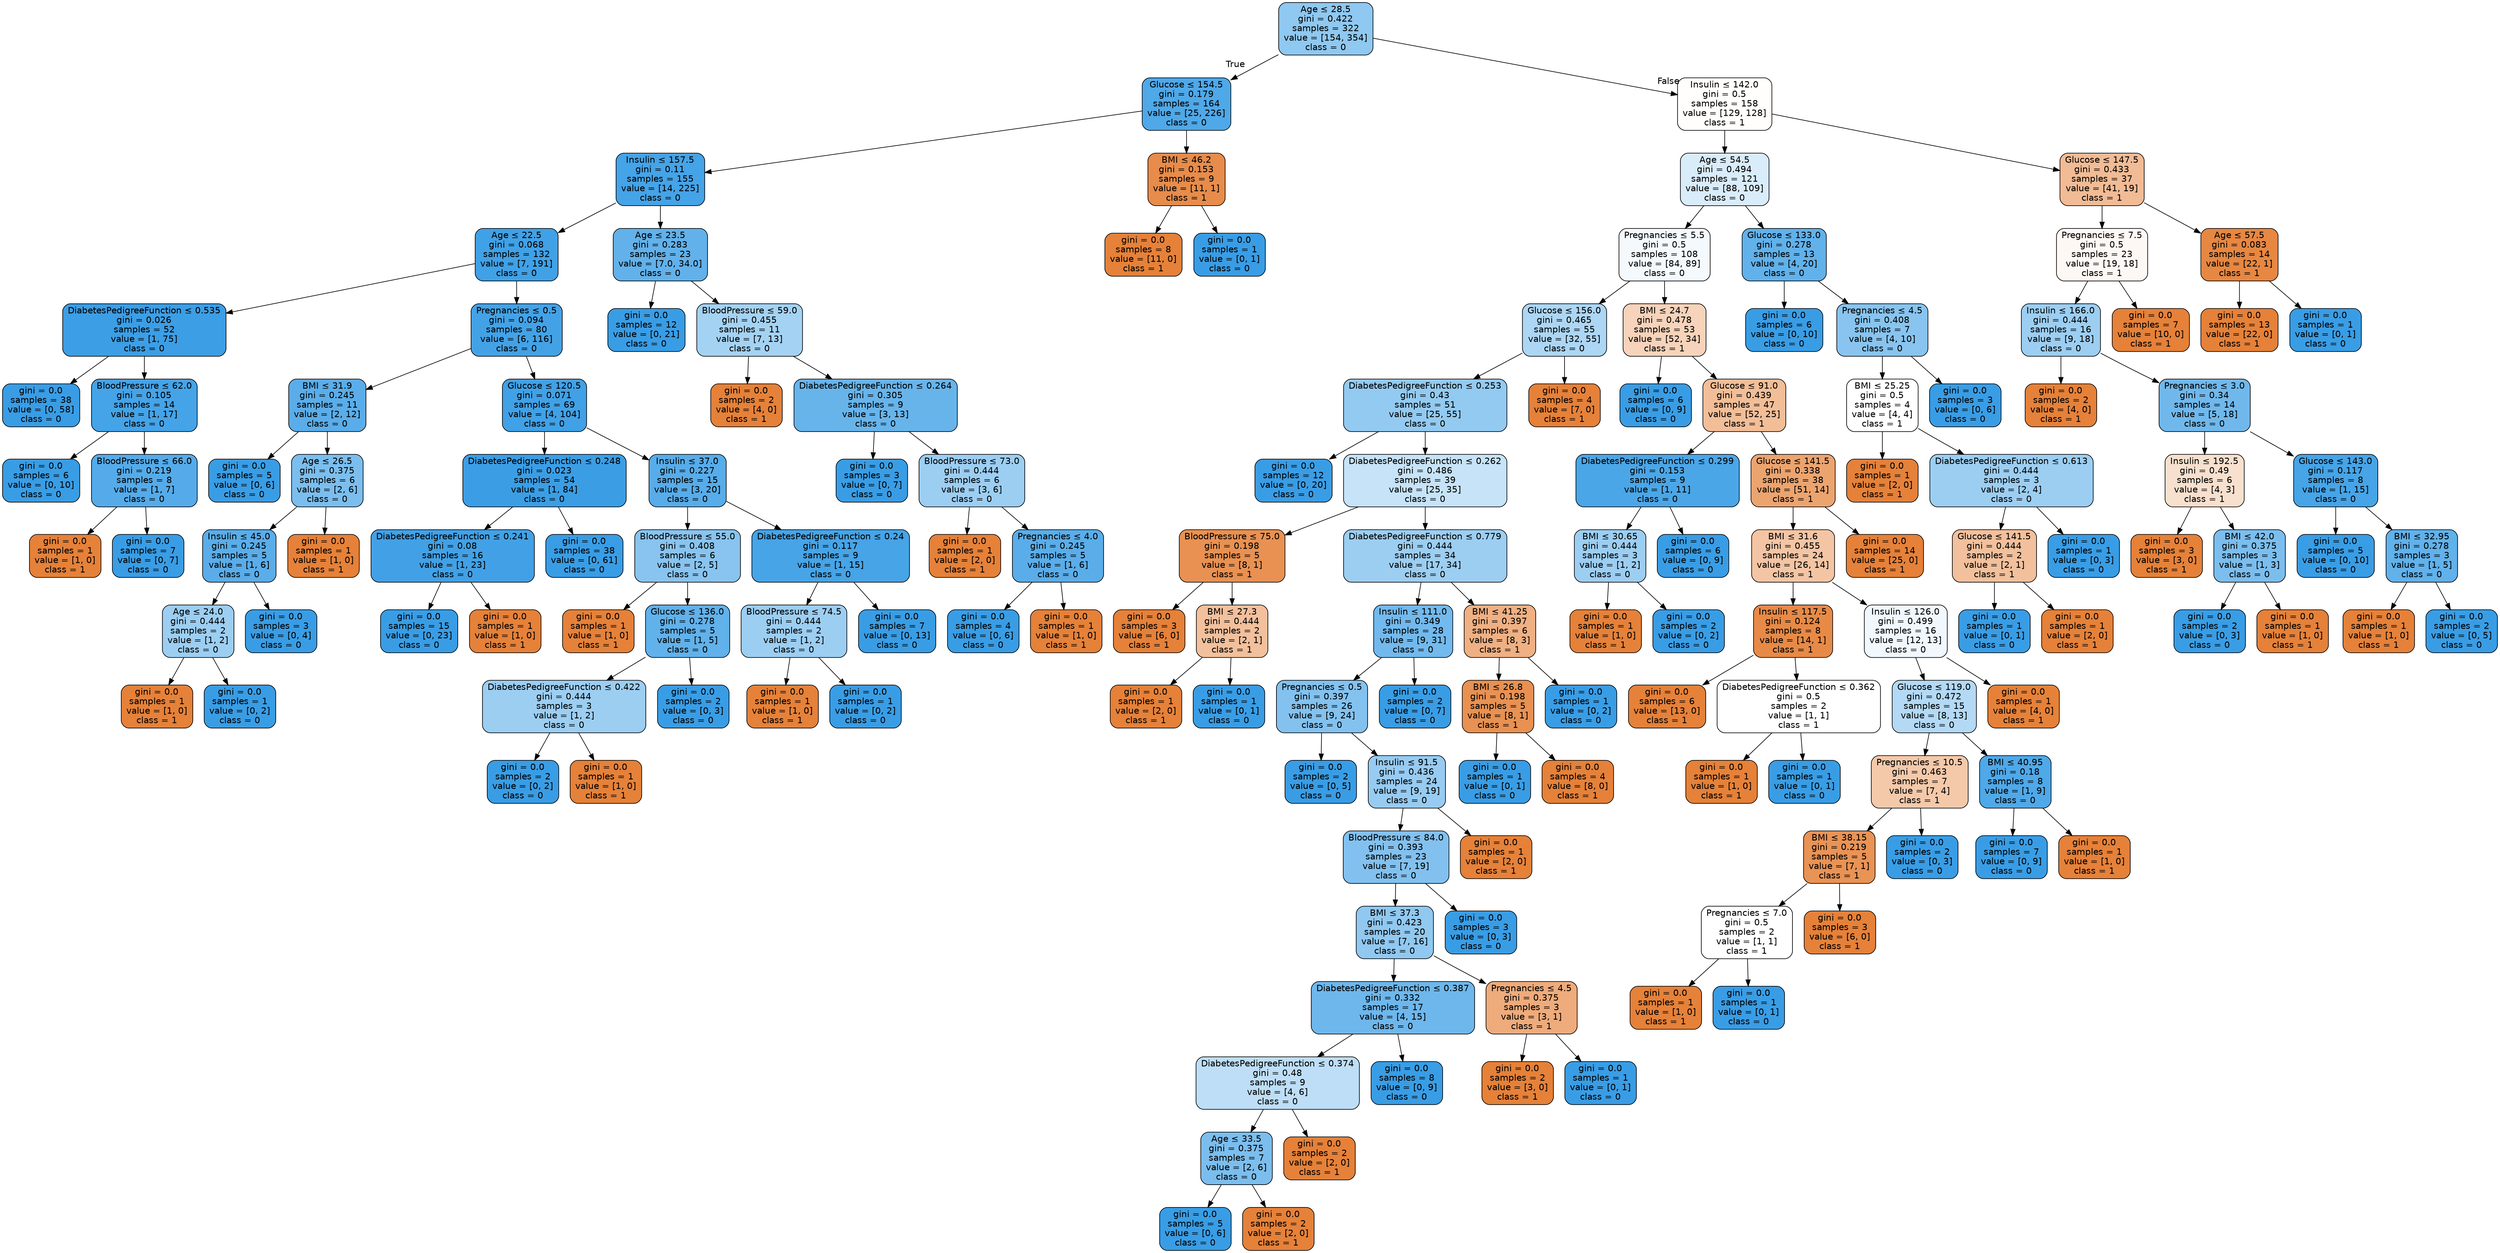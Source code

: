 digraph Tree {
node [shape=box, style="filled, rounded", color="black", fontname="helvetica"] ;
edge [fontname="helvetica"] ;
0 [label=<Age &le; 28.5<br/>gini = 0.422<br/>samples = 322<br/>value = [154, 354]<br/>class = 0>, fillcolor="#8fc8f0"] ;
1 [label=<Glucose &le; 154.5<br/>gini = 0.179<br/>samples = 164<br/>value = [25, 226]<br/>class = 0>, fillcolor="#4fa8e8"] ;
0 -> 1 [labeldistance=2.5, labelangle=45, headlabel="True"] ;
2 [label=<Insulin &le; 157.5<br/>gini = 0.11<br/>samples = 155<br/>value = [14, 225]<br/>class = 0>, fillcolor="#45a3e7"] ;
1 -> 2 ;
3 [label=<Age &le; 22.5<br/>gini = 0.068<br/>samples = 132<br/>value = [7, 191]<br/>class = 0>, fillcolor="#40a1e6"] ;
2 -> 3 ;
4 [label=<DiabetesPedigreeFunction &le; 0.535<br/>gini = 0.026<br/>samples = 52<br/>value = [1, 75]<br/>class = 0>, fillcolor="#3c9ee5"] ;
3 -> 4 ;
5 [label=<gini = 0.0<br/>samples = 38<br/>value = [0, 58]<br/>class = 0>, fillcolor="#399de5"] ;
4 -> 5 ;
6 [label=<BloodPressure &le; 62.0<br/>gini = 0.105<br/>samples = 14<br/>value = [1, 17]<br/>class = 0>, fillcolor="#45a3e7"] ;
4 -> 6 ;
7 [label=<gini = 0.0<br/>samples = 6<br/>value = [0, 10]<br/>class = 0>, fillcolor="#399de5"] ;
6 -> 7 ;
8 [label=<BloodPressure &le; 66.0<br/>gini = 0.219<br/>samples = 8<br/>value = [1, 7]<br/>class = 0>, fillcolor="#55abe9"] ;
6 -> 8 ;
9 [label=<gini = 0.0<br/>samples = 1<br/>value = [1, 0]<br/>class = 1>, fillcolor="#e58139"] ;
8 -> 9 ;
10 [label=<gini = 0.0<br/>samples = 7<br/>value = [0, 7]<br/>class = 0>, fillcolor="#399de5"] ;
8 -> 10 ;
11 [label=<Pregnancies &le; 0.5<br/>gini = 0.094<br/>samples = 80<br/>value = [6, 116]<br/>class = 0>, fillcolor="#43a2e6"] ;
3 -> 11 ;
12 [label=<BMI &le; 31.9<br/>gini = 0.245<br/>samples = 11<br/>value = [2, 12]<br/>class = 0>, fillcolor="#5aade9"] ;
11 -> 12 ;
13 [label=<gini = 0.0<br/>samples = 5<br/>value = [0, 6]<br/>class = 0>, fillcolor="#399de5"] ;
12 -> 13 ;
14 [label=<Age &le; 26.5<br/>gini = 0.375<br/>samples = 6<br/>value = [2, 6]<br/>class = 0>, fillcolor="#7bbeee"] ;
12 -> 14 ;
15 [label=<Insulin &le; 45.0<br/>gini = 0.245<br/>samples = 5<br/>value = [1, 6]<br/>class = 0>, fillcolor="#5aade9"] ;
14 -> 15 ;
16 [label=<Age &le; 24.0<br/>gini = 0.444<br/>samples = 2<br/>value = [1, 2]<br/>class = 0>, fillcolor="#9ccef2"] ;
15 -> 16 ;
17 [label=<gini = 0.0<br/>samples = 1<br/>value = [1, 0]<br/>class = 1>, fillcolor="#e58139"] ;
16 -> 17 ;
18 [label=<gini = 0.0<br/>samples = 1<br/>value = [0, 2]<br/>class = 0>, fillcolor="#399de5"] ;
16 -> 18 ;
19 [label=<gini = 0.0<br/>samples = 3<br/>value = [0, 4]<br/>class = 0>, fillcolor="#399de5"] ;
15 -> 19 ;
20 [label=<gini = 0.0<br/>samples = 1<br/>value = [1, 0]<br/>class = 1>, fillcolor="#e58139"] ;
14 -> 20 ;
21 [label=<Glucose &le; 120.5<br/>gini = 0.071<br/>samples = 69<br/>value = [4, 104]<br/>class = 0>, fillcolor="#41a1e6"] ;
11 -> 21 ;
22 [label=<DiabetesPedigreeFunction &le; 0.248<br/>gini = 0.023<br/>samples = 54<br/>value = [1, 84]<br/>class = 0>, fillcolor="#3b9ee5"] ;
21 -> 22 ;
23 [label=<DiabetesPedigreeFunction &le; 0.241<br/>gini = 0.08<br/>samples = 16<br/>value = [1, 23]<br/>class = 0>, fillcolor="#42a1e6"] ;
22 -> 23 ;
24 [label=<gini = 0.0<br/>samples = 15<br/>value = [0, 23]<br/>class = 0>, fillcolor="#399de5"] ;
23 -> 24 ;
25 [label=<gini = 0.0<br/>samples = 1<br/>value = [1, 0]<br/>class = 1>, fillcolor="#e58139"] ;
23 -> 25 ;
26 [label=<gini = 0.0<br/>samples = 38<br/>value = [0, 61]<br/>class = 0>, fillcolor="#399de5"] ;
22 -> 26 ;
27 [label=<Insulin &le; 37.0<br/>gini = 0.227<br/>samples = 15<br/>value = [3, 20]<br/>class = 0>, fillcolor="#57ace9"] ;
21 -> 27 ;
28 [label=<BloodPressure &le; 55.0<br/>gini = 0.408<br/>samples = 6<br/>value = [2, 5]<br/>class = 0>, fillcolor="#88c4ef"] ;
27 -> 28 ;
29 [label=<gini = 0.0<br/>samples = 1<br/>value = [1, 0]<br/>class = 1>, fillcolor="#e58139"] ;
28 -> 29 ;
30 [label=<Glucose &le; 136.0<br/>gini = 0.278<br/>samples = 5<br/>value = [1, 5]<br/>class = 0>, fillcolor="#61b1ea"] ;
28 -> 30 ;
31 [label=<DiabetesPedigreeFunction &le; 0.422<br/>gini = 0.444<br/>samples = 3<br/>value = [1, 2]<br/>class = 0>, fillcolor="#9ccef2"] ;
30 -> 31 ;
32 [label=<gini = 0.0<br/>samples = 2<br/>value = [0, 2]<br/>class = 0>, fillcolor="#399de5"] ;
31 -> 32 ;
33 [label=<gini = 0.0<br/>samples = 1<br/>value = [1, 0]<br/>class = 1>, fillcolor="#e58139"] ;
31 -> 33 ;
34 [label=<gini = 0.0<br/>samples = 2<br/>value = [0, 3]<br/>class = 0>, fillcolor="#399de5"] ;
30 -> 34 ;
35 [label=<DiabetesPedigreeFunction &le; 0.24<br/>gini = 0.117<br/>samples = 9<br/>value = [1, 15]<br/>class = 0>, fillcolor="#46a4e7"] ;
27 -> 35 ;
36 [label=<BloodPressure &le; 74.5<br/>gini = 0.444<br/>samples = 2<br/>value = [1, 2]<br/>class = 0>, fillcolor="#9ccef2"] ;
35 -> 36 ;
37 [label=<gini = 0.0<br/>samples = 1<br/>value = [1, 0]<br/>class = 1>, fillcolor="#e58139"] ;
36 -> 37 ;
38 [label=<gini = 0.0<br/>samples = 1<br/>value = [0, 2]<br/>class = 0>, fillcolor="#399de5"] ;
36 -> 38 ;
39 [label=<gini = 0.0<br/>samples = 7<br/>value = [0, 13]<br/>class = 0>, fillcolor="#399de5"] ;
35 -> 39 ;
40 [label=<Age &le; 23.5<br/>gini = 0.283<br/>samples = 23<br/>value = [7.0, 34.0]<br/>class = 0>, fillcolor="#62b1ea"] ;
2 -> 40 ;
41 [label=<gini = 0.0<br/>samples = 12<br/>value = [0, 21]<br/>class = 0>, fillcolor="#399de5"] ;
40 -> 41 ;
42 [label=<BloodPressure &le; 59.0<br/>gini = 0.455<br/>samples = 11<br/>value = [7, 13]<br/>class = 0>, fillcolor="#a4d2f3"] ;
40 -> 42 ;
43 [label=<gini = 0.0<br/>samples = 2<br/>value = [4, 0]<br/>class = 1>, fillcolor="#e58139"] ;
42 -> 43 ;
44 [label=<DiabetesPedigreeFunction &le; 0.264<br/>gini = 0.305<br/>samples = 9<br/>value = [3, 13]<br/>class = 0>, fillcolor="#67b4eb"] ;
42 -> 44 ;
45 [label=<gini = 0.0<br/>samples = 3<br/>value = [0, 7]<br/>class = 0>, fillcolor="#399de5"] ;
44 -> 45 ;
46 [label=<BloodPressure &le; 73.0<br/>gini = 0.444<br/>samples = 6<br/>value = [3, 6]<br/>class = 0>, fillcolor="#9ccef2"] ;
44 -> 46 ;
47 [label=<gini = 0.0<br/>samples = 1<br/>value = [2, 0]<br/>class = 1>, fillcolor="#e58139"] ;
46 -> 47 ;
48 [label=<Pregnancies &le; 4.0<br/>gini = 0.245<br/>samples = 5<br/>value = [1, 6]<br/>class = 0>, fillcolor="#5aade9"] ;
46 -> 48 ;
49 [label=<gini = 0.0<br/>samples = 4<br/>value = [0, 6]<br/>class = 0>, fillcolor="#399de5"] ;
48 -> 49 ;
50 [label=<gini = 0.0<br/>samples = 1<br/>value = [1, 0]<br/>class = 1>, fillcolor="#e58139"] ;
48 -> 50 ;
51 [label=<BMI &le; 46.2<br/>gini = 0.153<br/>samples = 9<br/>value = [11, 1]<br/>class = 1>, fillcolor="#e78c4b"] ;
1 -> 51 ;
52 [label=<gini = 0.0<br/>samples = 8<br/>value = [11, 0]<br/>class = 1>, fillcolor="#e58139"] ;
51 -> 52 ;
53 [label=<gini = 0.0<br/>samples = 1<br/>value = [0, 1]<br/>class = 0>, fillcolor="#399de5"] ;
51 -> 53 ;
54 [label=<Insulin &le; 142.0<br/>gini = 0.5<br/>samples = 158<br/>value = [129, 128]<br/>class = 1>, fillcolor="#fffefd"] ;
0 -> 54 [labeldistance=2.5, labelangle=-45, headlabel="False"] ;
55 [label=<Age &le; 54.5<br/>gini = 0.494<br/>samples = 121<br/>value = [88, 109]<br/>class = 0>, fillcolor="#d9ecfa"] ;
54 -> 55 ;
56 [label=<Pregnancies &le; 5.5<br/>gini = 0.5<br/>samples = 108<br/>value = [84, 89]<br/>class = 0>, fillcolor="#f4f9fe"] ;
55 -> 56 ;
57 [label=<Glucose &le; 156.0<br/>gini = 0.465<br/>samples = 55<br/>value = [32, 55]<br/>class = 0>, fillcolor="#acd6f4"] ;
56 -> 57 ;
58 [label=<DiabetesPedigreeFunction &le; 0.253<br/>gini = 0.43<br/>samples = 51<br/>value = [25, 55]<br/>class = 0>, fillcolor="#93caf1"] ;
57 -> 58 ;
59 [label=<gini = 0.0<br/>samples = 12<br/>value = [0, 20]<br/>class = 0>, fillcolor="#399de5"] ;
58 -> 59 ;
60 [label=<DiabetesPedigreeFunction &le; 0.262<br/>gini = 0.486<br/>samples = 39<br/>value = [25, 35]<br/>class = 0>, fillcolor="#c6e3f8"] ;
58 -> 60 ;
61 [label=<BloodPressure &le; 75.0<br/>gini = 0.198<br/>samples = 5<br/>value = [8, 1]<br/>class = 1>, fillcolor="#e89152"] ;
60 -> 61 ;
62 [label=<gini = 0.0<br/>samples = 3<br/>value = [6, 0]<br/>class = 1>, fillcolor="#e58139"] ;
61 -> 62 ;
63 [label=<BMI &le; 27.3<br/>gini = 0.444<br/>samples = 2<br/>value = [2, 1]<br/>class = 1>, fillcolor="#f2c09c"] ;
61 -> 63 ;
64 [label=<gini = 0.0<br/>samples = 1<br/>value = [2, 0]<br/>class = 1>, fillcolor="#e58139"] ;
63 -> 64 ;
65 [label=<gini = 0.0<br/>samples = 1<br/>value = [0, 1]<br/>class = 0>, fillcolor="#399de5"] ;
63 -> 65 ;
66 [label=<DiabetesPedigreeFunction &le; 0.779<br/>gini = 0.444<br/>samples = 34<br/>value = [17, 34]<br/>class = 0>, fillcolor="#9ccef2"] ;
60 -> 66 ;
67 [label=<Insulin &le; 111.0<br/>gini = 0.349<br/>samples = 28<br/>value = [9, 31]<br/>class = 0>, fillcolor="#72b9ed"] ;
66 -> 67 ;
68 [label=<Pregnancies &le; 0.5<br/>gini = 0.397<br/>samples = 26<br/>value = [9, 24]<br/>class = 0>, fillcolor="#83c2ef"] ;
67 -> 68 ;
69 [label=<gini = 0.0<br/>samples = 2<br/>value = [0, 5]<br/>class = 0>, fillcolor="#399de5"] ;
68 -> 69 ;
70 [label=<Insulin &le; 91.5<br/>gini = 0.436<br/>samples = 24<br/>value = [9, 19]<br/>class = 0>, fillcolor="#97cbf1"] ;
68 -> 70 ;
71 [label=<BloodPressure &le; 84.0<br/>gini = 0.393<br/>samples = 23<br/>value = [7, 19]<br/>class = 0>, fillcolor="#82c1ef"] ;
70 -> 71 ;
72 [label=<BMI &le; 37.3<br/>gini = 0.423<br/>samples = 20<br/>value = [7, 16]<br/>class = 0>, fillcolor="#90c8f0"] ;
71 -> 72 ;
73 [label=<DiabetesPedigreeFunction &le; 0.387<br/>gini = 0.332<br/>samples = 17<br/>value = [4, 15]<br/>class = 0>, fillcolor="#6eb7ec"] ;
72 -> 73 ;
74 [label=<DiabetesPedigreeFunction &le; 0.374<br/>gini = 0.48<br/>samples = 9<br/>value = [4, 6]<br/>class = 0>, fillcolor="#bddef6"] ;
73 -> 74 ;
75 [label=<Age &le; 33.5<br/>gini = 0.375<br/>samples = 7<br/>value = [2, 6]<br/>class = 0>, fillcolor="#7bbeee"] ;
74 -> 75 ;
76 [label=<gini = 0.0<br/>samples = 5<br/>value = [0, 6]<br/>class = 0>, fillcolor="#399de5"] ;
75 -> 76 ;
77 [label=<gini = 0.0<br/>samples = 2<br/>value = [2, 0]<br/>class = 1>, fillcolor="#e58139"] ;
75 -> 77 ;
78 [label=<gini = 0.0<br/>samples = 2<br/>value = [2, 0]<br/>class = 1>, fillcolor="#e58139"] ;
74 -> 78 ;
79 [label=<gini = 0.0<br/>samples = 8<br/>value = [0, 9]<br/>class = 0>, fillcolor="#399de5"] ;
73 -> 79 ;
80 [label=<Pregnancies &le; 4.5<br/>gini = 0.375<br/>samples = 3<br/>value = [3, 1]<br/>class = 1>, fillcolor="#eeab7b"] ;
72 -> 80 ;
81 [label=<gini = 0.0<br/>samples = 2<br/>value = [3, 0]<br/>class = 1>, fillcolor="#e58139"] ;
80 -> 81 ;
82 [label=<gini = 0.0<br/>samples = 1<br/>value = [0, 1]<br/>class = 0>, fillcolor="#399de5"] ;
80 -> 82 ;
83 [label=<gini = 0.0<br/>samples = 3<br/>value = [0, 3]<br/>class = 0>, fillcolor="#399de5"] ;
71 -> 83 ;
84 [label=<gini = 0.0<br/>samples = 1<br/>value = [2, 0]<br/>class = 1>, fillcolor="#e58139"] ;
70 -> 84 ;
85 [label=<gini = 0.0<br/>samples = 2<br/>value = [0, 7]<br/>class = 0>, fillcolor="#399de5"] ;
67 -> 85 ;
86 [label=<BMI &le; 41.25<br/>gini = 0.397<br/>samples = 6<br/>value = [8, 3]<br/>class = 1>, fillcolor="#efb083"] ;
66 -> 86 ;
87 [label=<BMI &le; 26.8<br/>gini = 0.198<br/>samples = 5<br/>value = [8, 1]<br/>class = 1>, fillcolor="#e89152"] ;
86 -> 87 ;
88 [label=<gini = 0.0<br/>samples = 1<br/>value = [0, 1]<br/>class = 0>, fillcolor="#399de5"] ;
87 -> 88 ;
89 [label=<gini = 0.0<br/>samples = 4<br/>value = [8, 0]<br/>class = 1>, fillcolor="#e58139"] ;
87 -> 89 ;
90 [label=<gini = 0.0<br/>samples = 1<br/>value = [0, 2]<br/>class = 0>, fillcolor="#399de5"] ;
86 -> 90 ;
91 [label=<gini = 0.0<br/>samples = 4<br/>value = [7, 0]<br/>class = 1>, fillcolor="#e58139"] ;
57 -> 91 ;
92 [label=<BMI &le; 24.7<br/>gini = 0.478<br/>samples = 53<br/>value = [52, 34]<br/>class = 1>, fillcolor="#f6d3ba"] ;
56 -> 92 ;
93 [label=<gini = 0.0<br/>samples = 6<br/>value = [0, 9]<br/>class = 0>, fillcolor="#399de5"] ;
92 -> 93 ;
94 [label=<Glucose &le; 91.0<br/>gini = 0.439<br/>samples = 47<br/>value = [52, 25]<br/>class = 1>, fillcolor="#f2be98"] ;
92 -> 94 ;
95 [label=<DiabetesPedigreeFunction &le; 0.299<br/>gini = 0.153<br/>samples = 9<br/>value = [1, 11]<br/>class = 0>, fillcolor="#4ba6e7"] ;
94 -> 95 ;
96 [label=<BMI &le; 30.65<br/>gini = 0.444<br/>samples = 3<br/>value = [1, 2]<br/>class = 0>, fillcolor="#9ccef2"] ;
95 -> 96 ;
97 [label=<gini = 0.0<br/>samples = 1<br/>value = [1, 0]<br/>class = 1>, fillcolor="#e58139"] ;
96 -> 97 ;
98 [label=<gini = 0.0<br/>samples = 2<br/>value = [0, 2]<br/>class = 0>, fillcolor="#399de5"] ;
96 -> 98 ;
99 [label=<gini = 0.0<br/>samples = 6<br/>value = [0, 9]<br/>class = 0>, fillcolor="#399de5"] ;
95 -> 99 ;
100 [label=<Glucose &le; 141.5<br/>gini = 0.338<br/>samples = 38<br/>value = [51, 14]<br/>class = 1>, fillcolor="#eca46f"] ;
94 -> 100 ;
101 [label=<BMI &le; 31.6<br/>gini = 0.455<br/>samples = 24<br/>value = [26, 14]<br/>class = 1>, fillcolor="#f3c5a4"] ;
100 -> 101 ;
102 [label=<Insulin &le; 117.5<br/>gini = 0.124<br/>samples = 8<br/>value = [14, 1]<br/>class = 1>, fillcolor="#e78a47"] ;
101 -> 102 ;
103 [label=<gini = 0.0<br/>samples = 6<br/>value = [13, 0]<br/>class = 1>, fillcolor="#e58139"] ;
102 -> 103 ;
104 [label=<DiabetesPedigreeFunction &le; 0.362<br/>gini = 0.5<br/>samples = 2<br/>value = [1, 1]<br/>class = 1>, fillcolor="#ffffff"] ;
102 -> 104 ;
105 [label=<gini = 0.0<br/>samples = 1<br/>value = [1, 0]<br/>class = 1>, fillcolor="#e58139"] ;
104 -> 105 ;
106 [label=<gini = 0.0<br/>samples = 1<br/>value = [0, 1]<br/>class = 0>, fillcolor="#399de5"] ;
104 -> 106 ;
107 [label=<Insulin &le; 126.0<br/>gini = 0.499<br/>samples = 16<br/>value = [12, 13]<br/>class = 0>, fillcolor="#f0f7fd"] ;
101 -> 107 ;
108 [label=<Glucose &le; 119.0<br/>gini = 0.472<br/>samples = 15<br/>value = [8, 13]<br/>class = 0>, fillcolor="#b3d9f5"] ;
107 -> 108 ;
109 [label=<Pregnancies &le; 10.5<br/>gini = 0.463<br/>samples = 7<br/>value = [7, 4]<br/>class = 1>, fillcolor="#f4c9aa"] ;
108 -> 109 ;
110 [label=<BMI &le; 38.15<br/>gini = 0.219<br/>samples = 5<br/>value = [7, 1]<br/>class = 1>, fillcolor="#e99355"] ;
109 -> 110 ;
111 [label=<Pregnancies &le; 7.0<br/>gini = 0.5<br/>samples = 2<br/>value = [1, 1]<br/>class = 1>, fillcolor="#ffffff"] ;
110 -> 111 ;
112 [label=<gini = 0.0<br/>samples = 1<br/>value = [1, 0]<br/>class = 1>, fillcolor="#e58139"] ;
111 -> 112 ;
113 [label=<gini = 0.0<br/>samples = 1<br/>value = [0, 1]<br/>class = 0>, fillcolor="#399de5"] ;
111 -> 113 ;
114 [label=<gini = 0.0<br/>samples = 3<br/>value = [6, 0]<br/>class = 1>, fillcolor="#e58139"] ;
110 -> 114 ;
115 [label=<gini = 0.0<br/>samples = 2<br/>value = [0, 3]<br/>class = 0>, fillcolor="#399de5"] ;
109 -> 115 ;
116 [label=<BMI &le; 40.95<br/>gini = 0.18<br/>samples = 8<br/>value = [1, 9]<br/>class = 0>, fillcolor="#4fa8e8"] ;
108 -> 116 ;
117 [label=<gini = 0.0<br/>samples = 7<br/>value = [0, 9]<br/>class = 0>, fillcolor="#399de5"] ;
116 -> 117 ;
118 [label=<gini = 0.0<br/>samples = 1<br/>value = [1, 0]<br/>class = 1>, fillcolor="#e58139"] ;
116 -> 118 ;
119 [label=<gini = 0.0<br/>samples = 1<br/>value = [4, 0]<br/>class = 1>, fillcolor="#e58139"] ;
107 -> 119 ;
120 [label=<gini = 0.0<br/>samples = 14<br/>value = [25, 0]<br/>class = 1>, fillcolor="#e58139"] ;
100 -> 120 ;
121 [label=<Glucose &le; 133.0<br/>gini = 0.278<br/>samples = 13<br/>value = [4, 20]<br/>class = 0>, fillcolor="#61b1ea"] ;
55 -> 121 ;
122 [label=<gini = 0.0<br/>samples = 6<br/>value = [0, 10]<br/>class = 0>, fillcolor="#399de5"] ;
121 -> 122 ;
123 [label=<Pregnancies &le; 4.5<br/>gini = 0.408<br/>samples = 7<br/>value = [4, 10]<br/>class = 0>, fillcolor="#88c4ef"] ;
121 -> 123 ;
124 [label=<BMI &le; 25.25<br/>gini = 0.5<br/>samples = 4<br/>value = [4, 4]<br/>class = 1>, fillcolor="#ffffff"] ;
123 -> 124 ;
125 [label=<gini = 0.0<br/>samples = 1<br/>value = [2, 0]<br/>class = 1>, fillcolor="#e58139"] ;
124 -> 125 ;
126 [label=<DiabetesPedigreeFunction &le; 0.613<br/>gini = 0.444<br/>samples = 3<br/>value = [2, 4]<br/>class = 0>, fillcolor="#9ccef2"] ;
124 -> 126 ;
127 [label=<Glucose &le; 141.5<br/>gini = 0.444<br/>samples = 2<br/>value = [2, 1]<br/>class = 1>, fillcolor="#f2c09c"] ;
126 -> 127 ;
128 [label=<gini = 0.0<br/>samples = 1<br/>value = [0, 1]<br/>class = 0>, fillcolor="#399de5"] ;
127 -> 128 ;
129 [label=<gini = 0.0<br/>samples = 1<br/>value = [2, 0]<br/>class = 1>, fillcolor="#e58139"] ;
127 -> 129 ;
130 [label=<gini = 0.0<br/>samples = 1<br/>value = [0, 3]<br/>class = 0>, fillcolor="#399de5"] ;
126 -> 130 ;
131 [label=<gini = 0.0<br/>samples = 3<br/>value = [0, 6]<br/>class = 0>, fillcolor="#399de5"] ;
123 -> 131 ;
132 [label=<Glucose &le; 147.5<br/>gini = 0.433<br/>samples = 37<br/>value = [41, 19]<br/>class = 1>, fillcolor="#f1bb95"] ;
54 -> 132 ;
133 [label=<Pregnancies &le; 7.5<br/>gini = 0.5<br/>samples = 23<br/>value = [19, 18]<br/>class = 1>, fillcolor="#fef8f5"] ;
132 -> 133 ;
134 [label=<Insulin &le; 166.0<br/>gini = 0.444<br/>samples = 16<br/>value = [9, 18]<br/>class = 0>, fillcolor="#9ccef2"] ;
133 -> 134 ;
135 [label=<gini = 0.0<br/>samples = 2<br/>value = [4, 0]<br/>class = 1>, fillcolor="#e58139"] ;
134 -> 135 ;
136 [label=<Pregnancies &le; 3.0<br/>gini = 0.34<br/>samples = 14<br/>value = [5, 18]<br/>class = 0>, fillcolor="#70b8ec"] ;
134 -> 136 ;
137 [label=<Insulin &le; 192.5<br/>gini = 0.49<br/>samples = 6<br/>value = [4, 3]<br/>class = 1>, fillcolor="#f8e0ce"] ;
136 -> 137 ;
138 [label=<gini = 0.0<br/>samples = 3<br/>value = [3, 0]<br/>class = 1>, fillcolor="#e58139"] ;
137 -> 138 ;
139 [label=<BMI &le; 42.0<br/>gini = 0.375<br/>samples = 3<br/>value = [1, 3]<br/>class = 0>, fillcolor="#7bbeee"] ;
137 -> 139 ;
140 [label=<gini = 0.0<br/>samples = 2<br/>value = [0, 3]<br/>class = 0>, fillcolor="#399de5"] ;
139 -> 140 ;
141 [label=<gini = 0.0<br/>samples = 1<br/>value = [1, 0]<br/>class = 1>, fillcolor="#e58139"] ;
139 -> 141 ;
142 [label=<Glucose &le; 143.0<br/>gini = 0.117<br/>samples = 8<br/>value = [1, 15]<br/>class = 0>, fillcolor="#46a4e7"] ;
136 -> 142 ;
143 [label=<gini = 0.0<br/>samples = 5<br/>value = [0, 10]<br/>class = 0>, fillcolor="#399de5"] ;
142 -> 143 ;
144 [label=<BMI &le; 32.95<br/>gini = 0.278<br/>samples = 3<br/>value = [1, 5]<br/>class = 0>, fillcolor="#61b1ea"] ;
142 -> 144 ;
145 [label=<gini = 0.0<br/>samples = 1<br/>value = [1, 0]<br/>class = 1>, fillcolor="#e58139"] ;
144 -> 145 ;
146 [label=<gini = 0.0<br/>samples = 2<br/>value = [0, 5]<br/>class = 0>, fillcolor="#399de5"] ;
144 -> 146 ;
147 [label=<gini = 0.0<br/>samples = 7<br/>value = [10, 0]<br/>class = 1>, fillcolor="#e58139"] ;
133 -> 147 ;
148 [label=<Age &le; 57.5<br/>gini = 0.083<br/>samples = 14<br/>value = [22, 1]<br/>class = 1>, fillcolor="#e68742"] ;
132 -> 148 ;
149 [label=<gini = 0.0<br/>samples = 13<br/>value = [22, 0]<br/>class = 1>, fillcolor="#e58139"] ;
148 -> 149 ;
150 [label=<gini = 0.0<br/>samples = 1<br/>value = [0, 1]<br/>class = 0>, fillcolor="#399de5"] ;
148 -> 150 ;
}